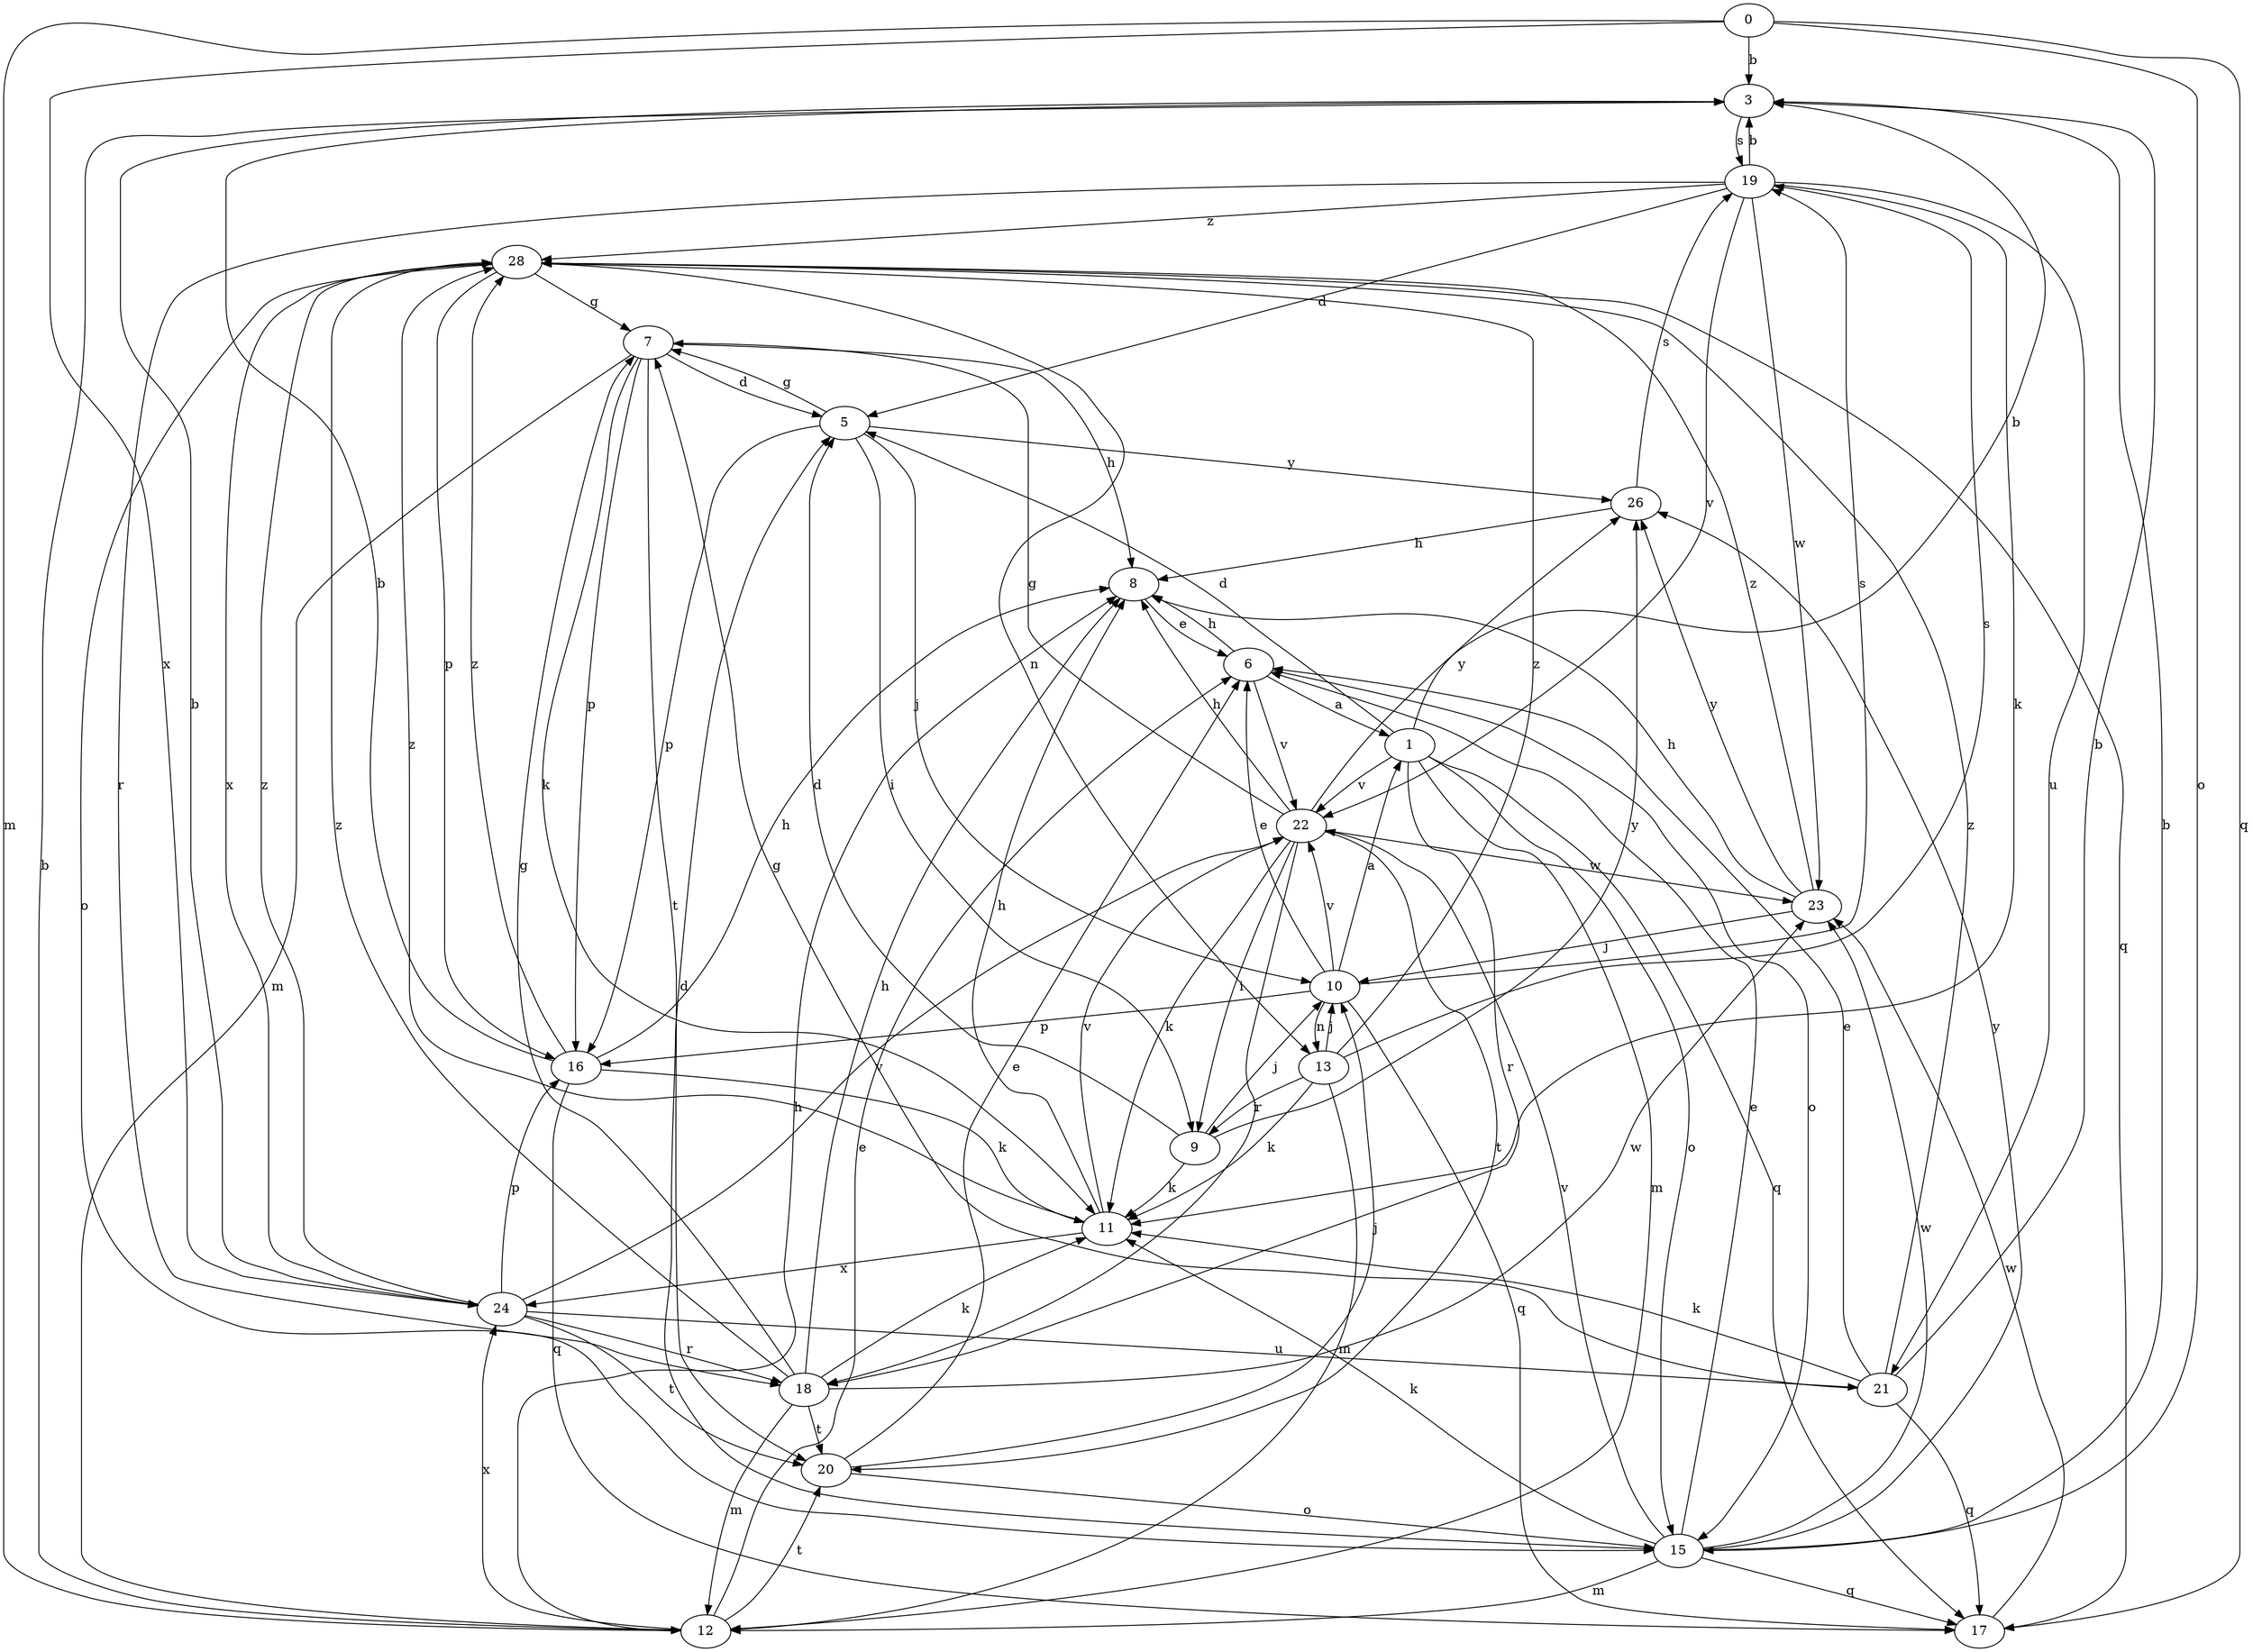 strict digraph  {
0;
1;
3;
5;
6;
7;
8;
9;
10;
11;
12;
13;
15;
16;
17;
18;
19;
20;
21;
22;
23;
24;
26;
28;
0 -> 3  [label=b];
0 -> 12  [label=m];
0 -> 15  [label=o];
0 -> 17  [label=q];
0 -> 24  [label=x];
1 -> 3  [label=b];
1 -> 5  [label=d];
1 -> 12  [label=m];
1 -> 15  [label=o];
1 -> 17  [label=q];
1 -> 18  [label=r];
1 -> 22  [label=v];
3 -> 19  [label=s];
5 -> 7  [label=g];
5 -> 9  [label=i];
5 -> 10  [label=j];
5 -> 16  [label=p];
5 -> 26  [label=y];
6 -> 1  [label=a];
6 -> 8  [label=h];
6 -> 15  [label=o];
6 -> 22  [label=v];
7 -> 5  [label=d];
7 -> 8  [label=h];
7 -> 11  [label=k];
7 -> 12  [label=m];
7 -> 16  [label=p];
7 -> 20  [label=t];
8 -> 6  [label=e];
9 -> 5  [label=d];
9 -> 10  [label=j];
9 -> 11  [label=k];
9 -> 26  [label=y];
10 -> 1  [label=a];
10 -> 6  [label=e];
10 -> 13  [label=n];
10 -> 16  [label=p];
10 -> 17  [label=q];
10 -> 19  [label=s];
10 -> 22  [label=v];
11 -> 8  [label=h];
11 -> 22  [label=v];
11 -> 24  [label=x];
11 -> 28  [label=z];
12 -> 3  [label=b];
12 -> 6  [label=e];
12 -> 8  [label=h];
12 -> 20  [label=t];
12 -> 24  [label=x];
13 -> 9  [label=i];
13 -> 10  [label=j];
13 -> 11  [label=k];
13 -> 12  [label=m];
13 -> 19  [label=s];
13 -> 28  [label=z];
15 -> 3  [label=b];
15 -> 5  [label=d];
15 -> 6  [label=e];
15 -> 11  [label=k];
15 -> 12  [label=m];
15 -> 17  [label=q];
15 -> 22  [label=v];
15 -> 23  [label=w];
15 -> 26  [label=y];
16 -> 3  [label=b];
16 -> 8  [label=h];
16 -> 11  [label=k];
16 -> 17  [label=q];
16 -> 28  [label=z];
17 -> 23  [label=w];
18 -> 7  [label=g];
18 -> 8  [label=h];
18 -> 11  [label=k];
18 -> 12  [label=m];
18 -> 20  [label=t];
18 -> 23  [label=w];
18 -> 28  [label=z];
19 -> 3  [label=b];
19 -> 5  [label=d];
19 -> 11  [label=k];
19 -> 18  [label=r];
19 -> 21  [label=u];
19 -> 22  [label=v];
19 -> 23  [label=w];
19 -> 28  [label=z];
20 -> 6  [label=e];
20 -> 10  [label=j];
20 -> 15  [label=o];
21 -> 3  [label=b];
21 -> 6  [label=e];
21 -> 7  [label=g];
21 -> 11  [label=k];
21 -> 17  [label=q];
21 -> 28  [label=z];
22 -> 7  [label=g];
22 -> 8  [label=h];
22 -> 9  [label=i];
22 -> 11  [label=k];
22 -> 18  [label=r];
22 -> 20  [label=t];
22 -> 23  [label=w];
22 -> 26  [label=y];
23 -> 8  [label=h];
23 -> 10  [label=j];
23 -> 26  [label=y];
23 -> 28  [label=z];
24 -> 3  [label=b];
24 -> 16  [label=p];
24 -> 18  [label=r];
24 -> 20  [label=t];
24 -> 21  [label=u];
24 -> 22  [label=v];
24 -> 28  [label=z];
26 -> 8  [label=h];
26 -> 19  [label=s];
28 -> 7  [label=g];
28 -> 13  [label=n];
28 -> 15  [label=o];
28 -> 16  [label=p];
28 -> 17  [label=q];
28 -> 24  [label=x];
}

